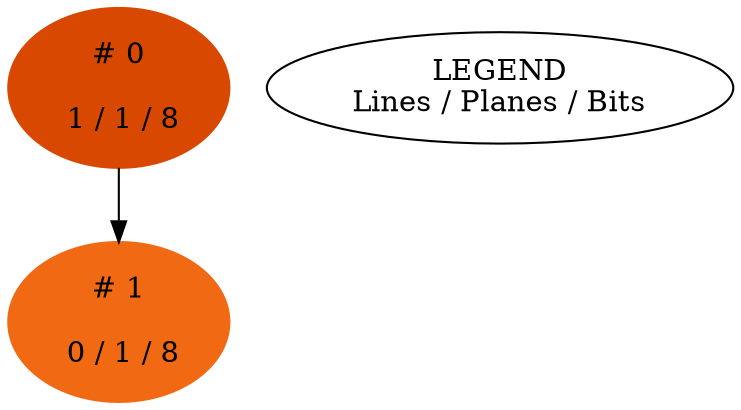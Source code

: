 // This file is automatically generated.
// Use the following command to generate a diagram (PDF) of the SIPP graph:
//
//    dot -T pdf -o pipeline.pdf < pipeline.dot
//
// The "dot" utility is part of the "graphviz" package.
digraph G {
	_0 -> _1;
	_0 [ label = "# 0\n\n 1 / 1 / 8" ] [ style = "filled" ][ color = "#d94801" ];
	_1 [ label = "# 1\n\n 0 / 1 / 8" ] [ style = "filled" ][ color = "#f16913" ];
	Legend [ label = "LEGEND\nLines / Planes / Bits" ];
}
